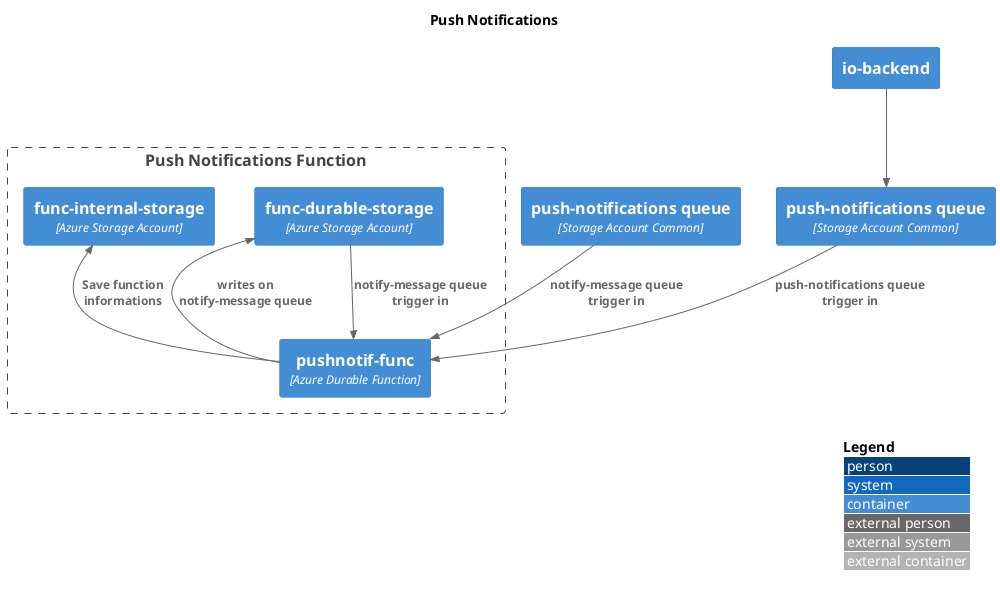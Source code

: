 @startuml push-notifications
!include <C4/C4_Component>
!include <C4/C4_Context>
!include <C4/C4_Container>

LAYOUT_WITH_LEGEND()

title Push Notifications

Boundary(io, "Push Notifications Function") {
    Container(pushNotifFunc, "pushnotif-func", "Azure Durable Function")
    Container(internalStorage, "func-internal-storage", "Azure Storage Account")
    Container(durableStorage, "func-durable-storage", "Azure Storage Account")
}

Container(pushNotifQueue, "push-notifications queue", "Storage Account Common")
Container(notifMessageQueue, "push-notifications queue", "Storage Account Common")

Rel_U(pushNotifFunc, internalStorage, "Save function informations")
Rel_U(pushNotifFunc, durableStorage, "writes on notify-message queue")
Rel_D(durableStorage, pushNotifFunc, "notify-message queue trigger in")

Container(iobackend, "io-backend")


Rel_D(iobackend, pushNotifQueue, "")
Rel_D(pushNotifQueue, pushNotifFunc, "push-notifications queue trigger in")
Rel_D(notifMessageQueue, pushNotifFunc, "notify-message queue trigger in")
@enduml
